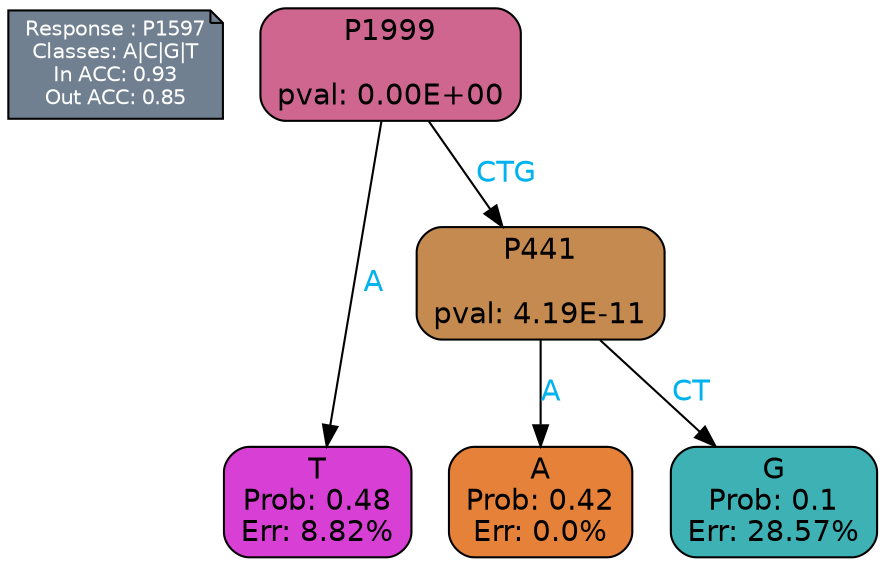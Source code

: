 digraph Tree {
node [shape=box, style="filled, rounded", color="black", fontname=helvetica] ;
graph [ranksep=equally, splines=polylines, bgcolor=transparent, dpi=600] ;
edge [fontname=helvetica] ;
LEGEND [label="Response : P1597
Classes: A|C|G|T
In ACC: 0.93
Out ACC: 0.85
",shape=note,align=left,style=filled,fillcolor="slategray",fontcolor="white",fontsize=10];1 [label="P1999

pval: 0.00E+00", fillcolor="#ce6690"] ;
2 [label="T
Prob: 0.48
Err: 8.82%", fillcolor="#d83fd5"] ;
3 [label="P441

pval: 4.19E-11", fillcolor="#c58a50"] ;
4 [label="A
Prob: 0.42
Err: 0.0%", fillcolor="#e58139"] ;
5 [label="G
Prob: 0.1
Err: 28.57%", fillcolor="#3db1b3"] ;
1 -> 2 [label="A",fontcolor=deepskyblue2] ;
1 -> 3 [label="CTG",fontcolor=deepskyblue2] ;
3 -> 4 [label="A",fontcolor=deepskyblue2] ;
3 -> 5 [label="CT",fontcolor=deepskyblue2] ;
{rank = same; 2;4;5;}{rank = same; LEGEND;1;}}